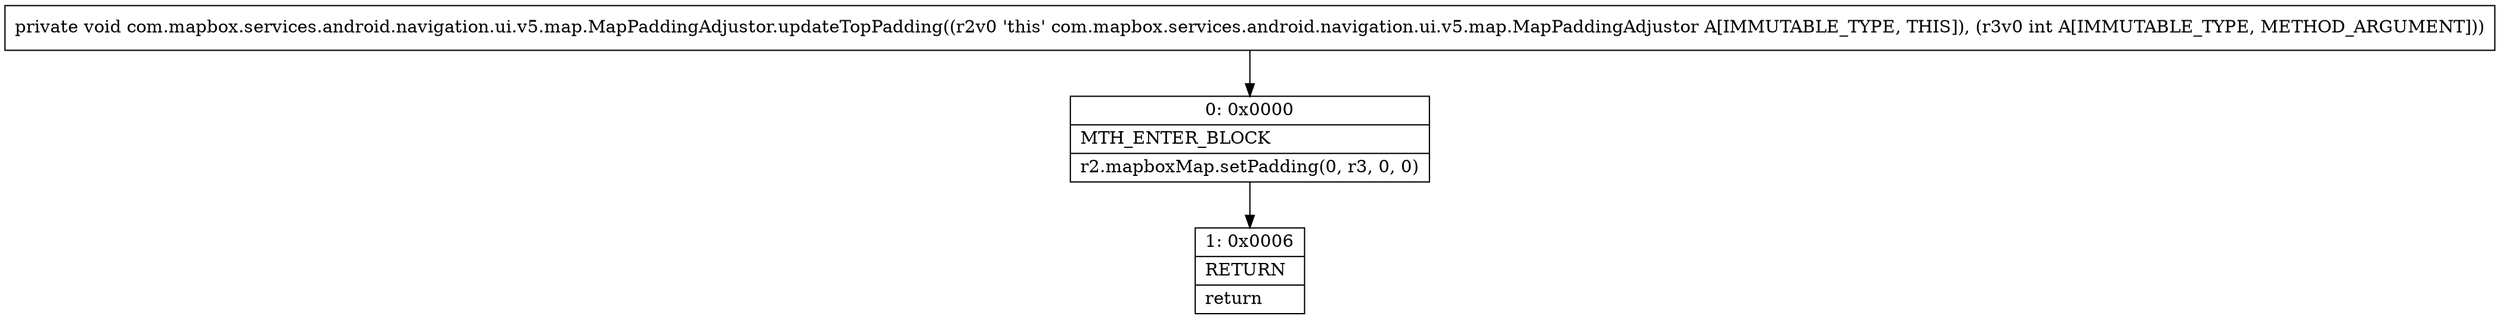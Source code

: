 digraph "CFG forcom.mapbox.services.android.navigation.ui.v5.map.MapPaddingAdjustor.updateTopPadding(I)V" {
Node_0 [shape=record,label="{0\:\ 0x0000|MTH_ENTER_BLOCK\l|r2.mapboxMap.setPadding(0, r3, 0, 0)\l}"];
Node_1 [shape=record,label="{1\:\ 0x0006|RETURN\l|return\l}"];
MethodNode[shape=record,label="{private void com.mapbox.services.android.navigation.ui.v5.map.MapPaddingAdjustor.updateTopPadding((r2v0 'this' com.mapbox.services.android.navigation.ui.v5.map.MapPaddingAdjustor A[IMMUTABLE_TYPE, THIS]), (r3v0 int A[IMMUTABLE_TYPE, METHOD_ARGUMENT])) }"];
MethodNode -> Node_0;
Node_0 -> Node_1;
}

